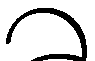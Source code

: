 prologues := 3;     % sortie EPS

beginfig(2);
pickup pencircle xscaled 1 yscaled 2 rotated -45 ;
draw (3,7)..(7,15)..(25,15)..(30,0) --(30,-20)..(32,-26)..(37,-30);
draw (30,0)..(5,-5)..(0,-15)..(10,-30)..(29,-15)--(30,-10);
endfig;
end
